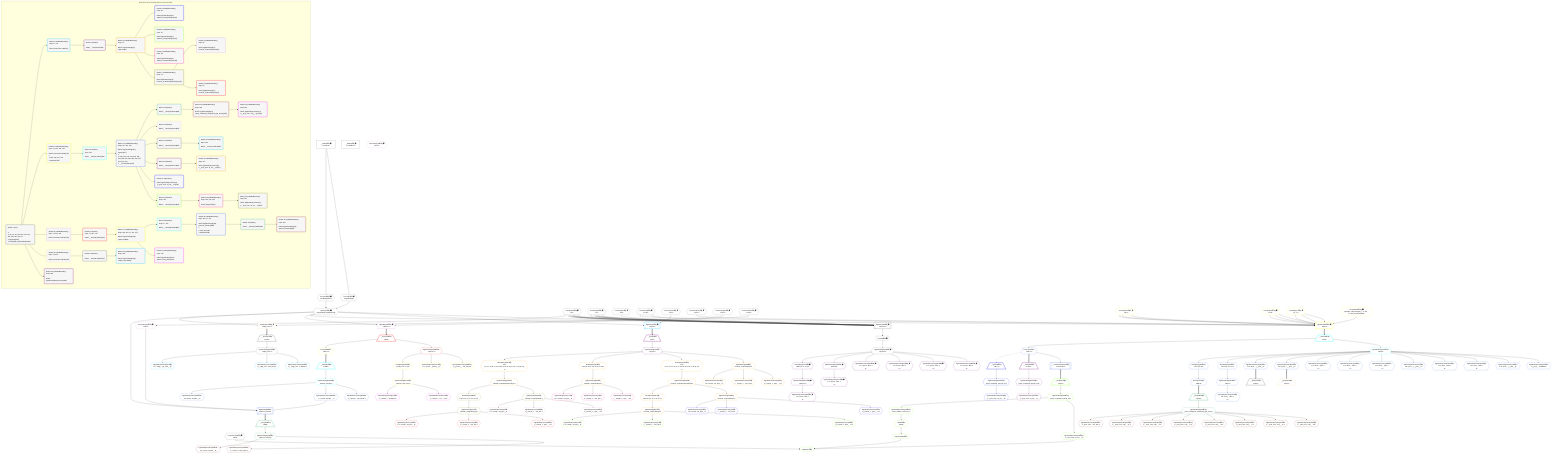 %%{init: {'themeVariables': { 'fontSize': '12px'}}}%%
graph TD
    classDef path fill:#eee,stroke:#000,color:#000
    classDef plan fill:#fff,stroke-width:1px,color:#000
    classDef itemplan fill:#fff,stroke-width:2px,color:#000
    classDef unbatchedplan fill:#dff,stroke-width:1px,color:#000
    classDef sideeffectplan fill:#fcc,stroke-width:2px,color:#000
    classDef bucket fill:#f6f6f6,color:#000,stroke-width:2px,text-align:left


    %% plan dependencies
    PgSelect334[["PgSelect[334∈0] ➊<br />ᐸpersonᐳ"]]:::plan
    Object17{{"Object[17∈0] ➊<br />ᐸ{pgSettings,withPgClient}ᐳ"}}:::plan
    Constant431{{"Constant[431∈0] ➊<br />ᐸ1ᐳ"}}:::plan
    Constant434{{"Constant[434∈0] ➊<br />ᐸ7ᐳ"}}:::plan
    Constant430{{"Constant[430∈0] ➊<br />ᐸ8ᐳ"}}:::plan
    Constant145{{"Constant[145∈0] ➊<br />ᐸnullᐳ"}}:::plan
    Object17 & Constant431 & Constant431 & Constant434 & Constant431 & Constant430 & Constant434 & Constant431 & Constant434 & Constant431 & Constant434 & Constant431 & Constant145 & Constant434 & Constant431 & Constant434 --> PgSelect334
    Access15{{"Access[15∈0] ➊<br />ᐸ2.pgSettingsᐳ"}}:::plan
    Access16{{"Access[16∈0] ➊<br />ᐸ2.withPgClientᐳ"}}:::plan
    Access15 & Access16 --> Object17
    __Value2["__Value[2∈0] ➊<br />ᐸcontextᐳ"]:::plan
    __Value2 --> Access15
    __Value2 --> Access16
    First338{{"First[338∈0] ➊"}}:::plan
    PgSelect334 --> First338
    PgSelectSingle339{{"PgSelectSingle[339∈0] ➊<br />ᐸpersonᐳ"}}:::plan
    First338 --> PgSelectSingle339
    __Value4["__Value[4∈0] ➊<br />ᐸrootValueᐳ"]:::plan
    Connection18{{"Connection[18∈0] ➊<br />ᐸ14ᐳ"}}:::plan
    Connection114{{"Connection[114∈0] ➊<br />ᐸ110ᐳ"}}:::plan
    Connection223{{"Connection[223∈0] ➊<br />ᐸ219ᐳ"}}:::plan
    Connection261{{"Connection[261∈0] ➊<br />ᐸ257ᐳ"}}:::plan
    Connection325{{"Connection[325∈0] ➊<br />ᐸ321ᐳ"}}:::plan
    PgSelect19[["PgSelect[19∈1] ➊<br />ᐸtypesᐳ"]]:::plan
    Object17 & Connection18 --> PgSelect19
    __Item20[/"__Item[20∈2]<br />ᐸ19ᐳ"\]:::itemplan
    PgSelect19 ==> __Item20
    PgSelectSingle21{{"PgSelectSingle[21∈2]<br />ᐸtypesᐳ"}}:::plan
    __Item20 --> PgSelectSingle21
    PgSelectSingle28{{"PgSelectSingle[28∈3]<br />ᐸfrmcdc_compoundTypeᐳ"}}:::plan
    PgSelectSingle21 --> PgSelectSingle28
    PgClassExpression29{{"PgClassExpression[29∈3]<br />ᐸ__frmcdc_c...type__.”a”ᐳ"}}:::plan
    PgSelectSingle28 --> PgClassExpression29
    PgClassExpression30{{"PgClassExpression[30∈3]<br />ᐸ__frmcdc_c....”foo_bar”ᐳ"}}:::plan
    PgSelectSingle28 --> PgClassExpression30
    PgClassExpression32{{"PgClassExpression[32∈3]<br />ᐸ”c”.”compo...nd_type__)ᐳ"}}:::plan
    PgSelectSingle28 --> PgClassExpression32
    PgSelectSingle39{{"PgSelectSingle[39∈3]<br />ᐸfrmcdc_nestedCompoundTypeᐳ"}}:::plan
    RemapKeys392{{"RemapKeys[392∈3]<br />ᐸ21:{”0”:4,”1”:5,”2”:6,”3”:7,”4”:8,”5”:9,”6”:10,”7”:11,”8”:12}ᐳ"}}:::plan
    RemapKeys392 --> PgSelectSingle39
    PgSelectSingle46{{"PgSelectSingle[46∈3]<br />ᐸfrmcdc_compoundTypeᐳ"}}:::plan
    PgSelectSingle39 --> PgSelectSingle46
    PgSelectSingle57{{"PgSelectSingle[57∈3]<br />ᐸfrmcdc_compoundTypeᐳ"}}:::plan
    RemapKeys390{{"RemapKeys[390∈3]<br />ᐸ39:{”0”:4,”1”:5,”2”:6,”3”:7}ᐳ"}}:::plan
    RemapKeys390 --> PgSelectSingle57
    PgSelectSingle68{{"PgSelectSingle[68∈3]<br />ᐸfrmcdc_compoundTypeᐳ"}}:::plan
    RemapKeys394{{"RemapKeys[394∈3]<br />ᐸ21:{”0”:13,”1”:14,”2”:15,”3”:16}ᐳ"}}:::plan
    RemapKeys394 --> PgSelectSingle68
    PgSelectSingle79{{"PgSelectSingle[79∈3]<br />ᐸfrmcdc_nestedCompoundTypeᐳ"}}:::plan
    RemapKeys400{{"RemapKeys[400∈3]<br />ᐸ21:{”0”:17,”1”:18,”2”:19,”3”:20,”4”:21,”5”:22,”6”:23,”7”:24,”8”:25}ᐳ"}}:::plan
    RemapKeys400 --> PgSelectSingle79
    PgSelectSingle39 --> RemapKeys390
    PgSelectSingle21 --> RemapKeys392
    PgSelectSingle21 --> RemapKeys394
    PgSelectSingle21 --> RemapKeys400
    PgClassExpression47{{"PgClassExpression[47∈4]<br />ᐸ__frmcdc_c...type__.”a”ᐳ"}}:::plan
    PgSelectSingle46 --> PgClassExpression47
    PgClassExpression48{{"PgClassExpression[48∈4]<br />ᐸ__frmcdc_c....”foo_bar”ᐳ"}}:::plan
    PgSelectSingle46 --> PgClassExpression48
    PgClassExpression50{{"PgClassExpression[50∈4]<br />ᐸ”c”.”compo...nd_type__)ᐳ"}}:::plan
    PgSelectSingle46 --> PgClassExpression50
    PgClassExpression58{{"PgClassExpression[58∈5]<br />ᐸ__frmcdc_c...type__.”a”ᐳ"}}:::plan
    PgSelectSingle57 --> PgClassExpression58
    PgClassExpression59{{"PgClassExpression[59∈5]<br />ᐸ__frmcdc_c....”foo_bar”ᐳ"}}:::plan
    PgSelectSingle57 --> PgClassExpression59
    PgClassExpression61{{"PgClassExpression[61∈5]<br />ᐸ”c”.”compo...nd_type__)ᐳ"}}:::plan
    PgSelectSingle57 --> PgClassExpression61
    PgClassExpression69{{"PgClassExpression[69∈6]<br />ᐸ__frmcdc_c...type__.”a”ᐳ"}}:::plan
    PgSelectSingle68 --> PgClassExpression69
    PgClassExpression70{{"PgClassExpression[70∈6]<br />ᐸ__frmcdc_c....”foo_bar”ᐳ"}}:::plan
    PgSelectSingle68 --> PgClassExpression70
    PgClassExpression72{{"PgClassExpression[72∈6]<br />ᐸ”c”.”compo...nd_type__)ᐳ"}}:::plan
    PgSelectSingle68 --> PgClassExpression72
    PgSelectSingle86{{"PgSelectSingle[86∈7]<br />ᐸfrmcdc_compoundTypeᐳ"}}:::plan
    PgSelectSingle79 --> PgSelectSingle86
    PgSelectSingle97{{"PgSelectSingle[97∈7]<br />ᐸfrmcdc_compoundTypeᐳ"}}:::plan
    RemapKeys398{{"RemapKeys[398∈7]<br />ᐸ79:{”0”:4,”1”:5,”2”:6,”3”:7}ᐳ"}}:::plan
    RemapKeys398 --> PgSelectSingle97
    PgSelectSingle79 --> RemapKeys398
    PgClassExpression87{{"PgClassExpression[87∈8]<br />ᐸ__frmcdc_c...type__.”a”ᐳ"}}:::plan
    PgSelectSingle86 --> PgClassExpression87
    PgClassExpression88{{"PgClassExpression[88∈8]<br />ᐸ__frmcdc_c....”foo_bar”ᐳ"}}:::plan
    PgSelectSingle86 --> PgClassExpression88
    PgClassExpression90{{"PgClassExpression[90∈8]<br />ᐸ”c”.”compo...nd_type__)ᐳ"}}:::plan
    PgSelectSingle86 --> PgClassExpression90
    PgClassExpression98{{"PgClassExpression[98∈9]<br />ᐸ__frmcdc_c...type__.”a”ᐳ"}}:::plan
    PgSelectSingle97 --> PgClassExpression98
    PgClassExpression99{{"PgClassExpression[99∈9]<br />ᐸ__frmcdc_c....”foo_bar”ᐳ"}}:::plan
    PgSelectSingle97 --> PgClassExpression99
    PgClassExpression101{{"PgClassExpression[101∈9]<br />ᐸ”c”.”compo...nd_type__)ᐳ"}}:::plan
    PgSelectSingle97 --> PgClassExpression101
    PgSelect115[["PgSelect[115∈10] ➊<br />ᐸpostᐳ"]]:::plan
    Constant415{{"Constant[415∈10] ➊<br />ᐸ15ᐳ"}}:::plan
    Constant416{{"Constant[416∈10] ➊<br />ᐸ20ᐳ"}}:::plan
    Constant417{{"Constant[417∈10] ➊<br />ᐸ'[...]'ᐳ"}}:::plan
    Constant447{{"Constant[447∈10] ➊<br />ᐸ[Object: null prototype] {   a: 419,   b: 'easy cheesy bakedᐳ"}}:::plan
    Object17 & Connection114 & Constant415 & Constant416 & Constant417 & Constant415 & Constant416 & Constant417 & Constant416 & Constant417 & Constant415 & Constant145 & Constant447 --> PgSelect115
    __Item116[/"__Item[116∈11]<br />ᐸ115ᐳ"\]:::itemplan
    PgSelect115 ==> __Item116
    PgSelectSingle117{{"PgSelectSingle[117∈11]<br />ᐸpostᐳ"}}:::plan
    __Item116 --> PgSelectSingle117
    PgClassExpression118{{"PgClassExpression[118∈12]<br />ᐸ__post__.”headline”ᐳ"}}:::plan
    PgSelectSingle117 --> PgClassExpression118
    PgClassExpression122{{"PgClassExpression[122∈12]<br />ᐸ”a”.”post_...(__post__)ᐳ"}}:::plan
    PgSelectSingle117 --> PgClassExpression122
    PgClassExpression126{{"PgClassExpression[126∈12]<br />ᐸ”a”.”post_...lder! */<br />)ᐳ"}}:::plan
    PgSelectSingle117 --> PgClassExpression126
    PgClassExpression130{{"PgClassExpression[130∈12]<br />ᐸ”a”.”post_...lder! */<br />)ᐳ"}}:::plan
    PgSelectSingle117 --> PgClassExpression130
    PgClassExpression134{{"PgClassExpression[134∈12]<br />ᐸ”a”.”post_...(__post__)ᐳ"}}:::plan
    PgSelectSingle117 --> PgClassExpression134
    PgClassExpression138{{"PgClassExpression[138∈12]<br />ᐸ”a”.”post_...lder! */<br />)ᐳ"}}:::plan
    PgSelectSingle117 --> PgClassExpression138
    PgClassExpression142{{"PgClassExpression[142∈12]<br />ᐸ”a”.”post_...lder! */<br />)ᐳ"}}:::plan
    PgSelectSingle117 --> PgClassExpression142
    PgSelectSingle152{{"PgSelectSingle[152∈12]<br />ᐸpostᐳ"}}:::plan
    RemapKeys402{{"RemapKeys[402∈12]<br />ᐸ117:{”0”:1,”1”:2}ᐳ"}}:::plan
    RemapKeys402 --> PgSelectSingle152
    PgClassExpression154{{"PgClassExpression[154∈12]<br />ᐸ”a”.”post_...lder! */<br />)ᐳ"}}:::plan
    PgSelectSingle152 --> PgClassExpression154
    PgClassExpression158{{"PgClassExpression[158∈12]<br />ᐸ”a”.”post_...lder! */<br />)ᐳ"}}:::plan
    PgSelectSingle117 --> PgClassExpression158
    PgClassExpression202{{"PgClassExpression[202∈12]<br />ᐸ”a”.”post_...(__post__)ᐳ"}}:::plan
    PgSelectSingle117 --> PgClassExpression202
    PgClassExpression205{{"PgClassExpression[205∈12]<br />ᐸ”a”.”post_...(__post__)ᐳ"}}:::plan
    PgSelectSingle117 --> PgClassExpression205
    __ListTransform235[["__ListTransform[235∈12]<br />ᐸeach:234ᐳ"]]:::plan
    Access407{{"Access[407∈12]<br />ᐸ116.4ᐳ"}}:::plan
    Access407 --> __ListTransform235
    PgSelectSingle117 --> RemapKeys402
    Access404{{"Access[404∈12]<br />ᐸ405.0ᐳ"}}:::plan
    RemapKeys405{{"RemapKeys[405∈12]<br />ᐸ117:{”0”:3}ᐳ"}}:::plan
    RemapKeys405 --> Access404
    PgSelectSingle117 --> RemapKeys405
    __Item116 --> Access407
    __Item188[/"__Item[188∈13]<br />ᐸ404ᐳ"\]:::itemplan
    Access404 ==> __Item188
    PgSelectSingle189{{"PgSelectSingle[189∈13]<br />ᐸpost_computed_compound_type_arrayᐳ"}}:::plan
    __Item188 --> PgSelectSingle189
    PgClassExpression190{{"PgClassExpression[190∈14]<br />ᐸ__post_com...rray__.”a”ᐳ"}}:::plan
    PgSelectSingle189 --> PgClassExpression190
    PgClassExpression191{{"PgClassExpression[191∈14]<br />ᐸ__post_com...rray__.”b”ᐳ"}}:::plan
    PgSelectSingle189 --> PgClassExpression191
    PgClassExpression192{{"PgClassExpression[192∈14]<br />ᐸ__post_com...rray__.”c”ᐳ"}}:::plan
    PgSelectSingle189 --> PgClassExpression192
    PgClassExpression193{{"PgClassExpression[193∈14]<br />ᐸ__post_com...rray__.”d”ᐳ"}}:::plan
    PgSelectSingle189 --> PgClassExpression193
    PgClassExpression194{{"PgClassExpression[194∈14]<br />ᐸ__post_com...rray__.”e”ᐳ"}}:::plan
    PgSelectSingle189 --> PgClassExpression194
    PgClassExpression195{{"PgClassExpression[195∈14]<br />ᐸ__post_com...rray__.”f”ᐳ"}}:::plan
    PgSelectSingle189 --> PgClassExpression195
    PgClassExpression196{{"PgClassExpression[196∈14]<br />ᐸ__post_com...rray__.”g”ᐳ"}}:::plan
    PgSelectSingle189 --> PgClassExpression196
    PgClassExpression200{{"PgClassExpression[200∈14]<br />ᐸ__post_com....”foo_bar”ᐳ"}}:::plan
    PgSelectSingle189 --> PgClassExpression200
    __Item203[/"__Item[203∈16]<br />ᐸ202ᐳ"\]:::itemplan
    PgClassExpression202 ==> __Item203
    __Item206[/"__Item[206∈17]<br />ᐸ205ᐳ"\]:::itemplan
    PgClassExpression205 ==> __Item206
    __Item225[/"__Item[225∈19]<br />ᐸ407ᐳ"\]:::itemplan
    Access407 ==> __Item225
    PgSelectSingle226{{"PgSelectSingle[226∈19]<br />ᐸpost_computed_interval_setᐳ"}}:::plan
    __Item225 --> PgSelectSingle226
    PgClassExpression227{{"PgClassExpression[227∈19]<br />ᐸ__post_com...al_set__.vᐳ"}}:::plan
    PgSelectSingle226 --> PgClassExpression227
    __Item236[/"__Item[236∈21]<br />ᐸ407ᐳ"\]:::itemplan
    Access407 -.-> __Item236
    PgSelectSingle237{{"PgSelectSingle[237∈21]<br />ᐸpost_computed_interval_setᐳ"}}:::plan
    __Item236 --> PgSelectSingle237
    PgClassExpression238{{"PgClassExpression[238∈21]<br />ᐸ__post_com...al_set__.vᐳ"}}:::plan
    PgSelectSingle237 --> PgClassExpression238
    Edge242{{"Edge[242∈22]"}}:::plan
    PgClassExpression241{{"PgClassExpression[241∈22]<br />ᐸ__post_com...al_set__.vᐳ"}}:::plan
    PgCursor243{{"PgCursor[243∈22]"}}:::plan
    PgClassExpression241 & PgCursor243 & Connection223 --> Edge242
    __Item239[/"__Item[239∈22]<br />ᐸ235ᐳ"\]:::itemplan
    __ListTransform235 ==> __Item239
    PgSelectSingle240{{"PgSelectSingle[240∈22]<br />ᐸpost_computed_interval_setᐳ"}}:::plan
    __Item239 --> PgSelectSingle240
    PgSelectSingle240 --> PgClassExpression241
    List245{{"List[245∈22]<br />ᐸ244ᐳ"}}:::plan
    List245 --> PgCursor243
    PgClassExpression244{{"PgClassExpression[244∈22]<br />ᐸrow_number...tion by 1)ᐳ"}}:::plan
    PgSelectSingle240 --> PgClassExpression244
    PgClassExpression244 --> List245
    PgSelect262[["PgSelect[262∈25] ➊<br />ᐸpersonᐳ"]]:::plan
    Object17 & Connection261 --> PgSelect262
    Connection297{{"Connection[297∈25] ➊<br />ᐸ293ᐳ"}}:::plan
    Constant431 --> Connection297
    Connection279{{"Connection[279∈25] ➊<br />ᐸ275ᐳ"}}:::plan
    __Item263[/"__Item[263∈26]<br />ᐸ262ᐳ"\]:::itemplan
    PgSelect262 ==> __Item263
    PgSelectSingle264{{"PgSelectSingle[264∈26]<br />ᐸpersonᐳ"}}:::plan
    __Item263 --> PgSelectSingle264
    PgClassExpression265{{"PgClassExpression[265∈27]<br />ᐸ__person__...full_name”ᐳ"}}:::plan
    PgSelectSingle264 --> PgClassExpression265
    PgClassExpression267{{"PgClassExpression[267∈27]<br />ᐸ”c”.”perso..._person__)ᐳ"}}:::plan
    PgSelectSingle264 --> PgClassExpression267
    PgSelectSingle310{{"PgSelectSingle[310∈27]<br />ᐸperson_first_postᐳ"}}:::plan
    RemapKeys409{{"RemapKeys[409∈27]<br />ᐸ264:{”0”:2,”1”:3}ᐳ"}}:::plan
    RemapKeys409 --> PgSelectSingle310
    Access408{{"Access[408∈27]<br />ᐸ263.1ᐳ"}}:::plan
    __Item263 --> Access408
    PgSelectSingle264 --> RemapKeys409
    __Item281[/"__Item[281∈28]<br />ᐸ408ᐳ"\]:::itemplan
    Access408 ==> __Item281
    PgSelectSingle282{{"PgSelectSingle[282∈28]<br />ᐸperson_friendsᐳ"}}:::plan
    __Item281 --> PgSelectSingle282
    PgSelect298[["PgSelect[298∈29]<br />ᐸperson_friendsᐳ"]]:::plan
    PgClassExpression284{{"PgClassExpression[284∈29]<br />ᐸ__person_friends__ᐳ"}}:::plan
    Object17 & PgClassExpression284 & Connection297 --> PgSelect298
    PgClassExpression283{{"PgClassExpression[283∈29]<br />ᐸ__person_f...full_name”ᐳ"}}:::plan
    PgSelectSingle282 --> PgClassExpression283
    PgSelectSingle282 --> PgClassExpression284
    PgClassExpression285{{"PgClassExpression[285∈29]<br />ᐸ”c”.”perso...friends__)ᐳ"}}:::plan
    PgSelectSingle282 --> PgClassExpression285
    __Item299[/"__Item[299∈30]<br />ᐸ298ᐳ"\]:::itemplan
    PgSelect298 ==> __Item299
    PgSelectSingle300{{"PgSelectSingle[300∈30]<br />ᐸperson_friendsᐳ"}}:::plan
    __Item299 --> PgSelectSingle300
    PgClassExpression301{{"PgClassExpression[301∈31]<br />ᐸ__person_f...full_name”ᐳ"}}:::plan
    PgSelectSingle300 --> PgClassExpression301
    PgClassExpression303{{"PgClassExpression[303∈31]<br />ᐸ”c”.”perso...friends__)ᐳ"}}:::plan
    PgSelectSingle300 --> PgClassExpression303
    PgClassExpression311{{"PgClassExpression[311∈32]<br />ᐸ__person_f...ost__.”id”ᐳ"}}:::plan
    PgSelectSingle310 --> PgClassExpression311
    PgClassExpression312{{"PgClassExpression[312∈32]<br />ᐸ__person_f...”headline”ᐳ"}}:::plan
    PgSelectSingle310 --> PgClassExpression312
    PgSelect326[["PgSelect[326∈33] ➊<br />ᐸedge_caseᐳ"]]:::plan
    Object17 & Connection325 --> PgSelect326
    __Item327[/"__Item[327∈34]<br />ᐸ326ᐳ"\]:::itemplan
    PgSelect326 ==> __Item327
    PgSelectSingle328{{"PgSelectSingle[328∈34]<br />ᐸedge_caseᐳ"}}:::plan
    __Item327 --> PgSelectSingle328
    PgClassExpression329{{"PgClassExpression[329∈35]<br />ᐸ__edge_cas...s_default”ᐳ"}}:::plan
    PgSelectSingle328 --> PgClassExpression329
    PgClassExpression330{{"PgClassExpression[330∈35]<br />ᐸ__edge_cas...cast_easy”ᐳ"}}:::plan
    PgSelectSingle328 --> PgClassExpression330
    PgClassExpression332{{"PgClassExpression[332∈35]<br />ᐸ”c”.”edge_...ge_case__)ᐳ"}}:::plan
    PgSelectSingle328 --> PgClassExpression332
    PgClassExpression344{{"PgClassExpression[344∈36] ➊<br />ᐸ”c”.”perso...lder! */<br />)ᐳ"}}:::plan
    PgSelectSingle339 --> PgClassExpression344
    PgClassExpression349{{"PgClassExpression[349∈36] ➊<br />ᐸ”c”.”perso...lder! */<br />)ᐳ"}}:::plan
    PgSelectSingle339 --> PgClassExpression349
    PgClassExpression354{{"PgClassExpression[354∈36] ➊<br />ᐸ”c”.”perso...lder! */<br />)ᐳ"}}:::plan
    PgSelectSingle339 --> PgClassExpression354
    PgClassExpression359{{"PgClassExpression[359∈36] ➊<br />ᐸ”c”.”perso...lder! */<br />)ᐳ"}}:::plan
    PgSelectSingle339 --> PgClassExpression359
    PgSelectSingle370{{"PgSelectSingle[370∈36] ➊<br />ᐸpersonᐳ"}}:::plan
    PgSelectSingle339 --> PgSelectSingle370
    PgClassExpression372{{"PgClassExpression[372∈36] ➊<br />ᐸ”c”.”perso...lder! */<br />)ᐳ"}}:::plan
    PgSelectSingle370 --> PgClassExpression372
    PgSelectSingle383{{"PgSelectSingle[383∈36] ➊<br />ᐸpersonᐳ"}}:::plan
    RemapKeys413{{"RemapKeys[413∈36] ➊<br />ᐸ339:{”0”:2,”1”:3}ᐳ"}}:::plan
    RemapKeys413 --> PgSelectSingle383
    PgClassExpression385{{"PgClassExpression[385∈36] ➊<br />ᐸ”c”.”perso...lder! */<br />)ᐳ"}}:::plan
    PgSelectSingle383 --> PgClassExpression385
    PgSelectSingle339 --> RemapKeys413

    %% define steps

    subgraph "Buckets for queries/v4/procedure-computed-fields"
    Bucket0("Bucket 0 (root)<br /><br />1: <br />ᐳ: 15, 16, 18, 114, 145, 223, 261, 325, 430, 431, 434, 17<br />2: PgSelect[334]<br />ᐳ: First[338], PgSelectSingle[339]"):::bucket
    classDef bucket0 stroke:#696969
    class Bucket0,__Value2,__Value4,Access15,Access16,Object17,Connection18,Connection114,Constant145,Connection223,Connection261,Connection325,PgSelect334,First338,PgSelectSingle339,Constant430,Constant431,Constant434 bucket0
    Bucket1("Bucket 1 (nullableBoundary)<br />Deps: 17, 18<br /><br />ROOT Connectionᐸ14ᐳ[18]"):::bucket
    classDef bucket1 stroke:#00bfff
    class Bucket1,PgSelect19 bucket1
    Bucket2("Bucket 2 (listItem)<br /><br />ROOT __Item{2}ᐸ19ᐳ[20]"):::bucket
    classDef bucket2 stroke:#7f007f
    class Bucket2,__Item20,PgSelectSingle21 bucket2
    Bucket3("Bucket 3 (nullableBoundary)<br />Deps: 21<br /><br />ROOT PgSelectSingle{2}ᐸtypesᐳ[21]"):::bucket
    classDef bucket3 stroke:#ffa500
    class Bucket3,PgSelectSingle28,PgClassExpression29,PgClassExpression30,PgClassExpression32,PgSelectSingle39,PgSelectSingle46,PgSelectSingle57,PgSelectSingle68,PgSelectSingle79,RemapKeys390,RemapKeys392,RemapKeys394,RemapKeys400 bucket3
    Bucket4("Bucket 4 (nullableBoundary)<br />Deps: 46<br /><br />ROOT PgSelectSingle{3}ᐸfrmcdc_compoundTypeᐳ[46]"):::bucket
    classDef bucket4 stroke:#0000ff
    class Bucket4,PgClassExpression47,PgClassExpression48,PgClassExpression50 bucket4
    Bucket5("Bucket 5 (nullableBoundary)<br />Deps: 57<br /><br />ROOT PgSelectSingle{3}ᐸfrmcdc_compoundTypeᐳ[57]"):::bucket
    classDef bucket5 stroke:#7fff00
    class Bucket5,PgClassExpression58,PgClassExpression59,PgClassExpression61 bucket5
    Bucket6("Bucket 6 (nullableBoundary)<br />Deps: 68<br /><br />ROOT PgSelectSingle{3}ᐸfrmcdc_compoundTypeᐳ[68]"):::bucket
    classDef bucket6 stroke:#ff1493
    class Bucket6,PgClassExpression69,PgClassExpression70,PgClassExpression72 bucket6
    Bucket7("Bucket 7 (nullableBoundary)<br />Deps: 79<br /><br />ROOT PgSelectSingle{3}ᐸfrmcdc_nestedCompoundTypeᐳ[79]"):::bucket
    classDef bucket7 stroke:#808000
    class Bucket7,PgSelectSingle86,PgSelectSingle97,RemapKeys398 bucket7
    Bucket8("Bucket 8 (nullableBoundary)<br />Deps: 86<br /><br />ROOT PgSelectSingle{7}ᐸfrmcdc_compoundTypeᐳ[86]"):::bucket
    classDef bucket8 stroke:#dda0dd
    class Bucket8,PgClassExpression87,PgClassExpression88,PgClassExpression90 bucket8
    Bucket9("Bucket 9 (nullableBoundary)<br />Deps: 97<br /><br />ROOT PgSelectSingle{7}ᐸfrmcdc_compoundTypeᐳ[97]"):::bucket
    classDef bucket9 stroke:#ff0000
    class Bucket9,PgClassExpression98,PgClassExpression99,PgClassExpression101 bucket9
    Bucket10("Bucket 10 (nullableBoundary)<br />Deps: 17, 114, 145, 223<br /><br />ROOT Connectionᐸ110ᐳ[114]<br />1: <br />ᐳ: 415, 416, 417, 447<br />2: PgSelect[115]"):::bucket
    classDef bucket10 stroke:#ffff00
    class Bucket10,PgSelect115,Constant415,Constant416,Constant417,Constant447 bucket10
    Bucket11("Bucket 11 (listItem)<br />Deps: 223<br /><br />ROOT __Item{11}ᐸ115ᐳ[116]"):::bucket
    classDef bucket11 stroke:#00ffff
    class Bucket11,__Item116,PgSelectSingle117 bucket11
    Bucket12("Bucket 12 (nullableBoundary)<br />Deps: 117, 116, 223<br /><br />ROOT PgSelectSingle{11}ᐸpostᐳ[117]<br />1: <br />ᐳ: 118, 122, 126, 130, 134, 138, 142, 158, 202, 205, 402, 405, 407, 152, 154, 404<br />2: __ListTransform[235]"):::bucket
    classDef bucket12 stroke:#4169e1
    class Bucket12,PgClassExpression118,PgClassExpression122,PgClassExpression126,PgClassExpression130,PgClassExpression134,PgClassExpression138,PgClassExpression142,PgSelectSingle152,PgClassExpression154,PgClassExpression158,PgClassExpression202,PgClassExpression205,__ListTransform235,RemapKeys402,Access404,RemapKeys405,Access407 bucket12
    Bucket13("Bucket 13 (listItem)<br /><br />ROOT __Item{13}ᐸ404ᐳ[188]"):::bucket
    classDef bucket13 stroke:#3cb371
    class Bucket13,__Item188,PgSelectSingle189 bucket13
    Bucket14("Bucket 14 (nullableBoundary)<br />Deps: 189<br /><br />ROOT PgSelectSingle{13}ᐸpost_computed_compound_type_arrayᐳ[189]"):::bucket
    classDef bucket14 stroke:#a52a2a
    class Bucket14,PgClassExpression190,PgClassExpression191,PgClassExpression192,PgClassExpression193,PgClassExpression194,PgClassExpression195,PgClassExpression196,PgClassExpression200 bucket14
    Bucket15("Bucket 15 (nullableBoundary)<br />Deps: 196<br /><br />ROOT PgClassExpression{14}ᐸ__post_com...rray__.”g”ᐳ[196]"):::bucket
    classDef bucket15 stroke:#ff00ff
    class Bucket15 bucket15
    Bucket16("Bucket 16 (listItem)<br /><br />ROOT __Item{16}ᐸ202ᐳ[203]"):::bucket
    classDef bucket16 stroke:#f5deb3
    class Bucket16,__Item203 bucket16
    Bucket17("Bucket 17 (listItem)<br /><br />ROOT __Item{17}ᐸ205ᐳ[206]"):::bucket
    classDef bucket17 stroke:#696969
    class Bucket17,__Item206 bucket17
    Bucket18("Bucket 18 (nullableBoundary)<br />Deps: 206<br /><br />ROOT __Item{17}ᐸ205ᐳ[206]"):::bucket
    classDef bucket18 stroke:#00bfff
    class Bucket18 bucket18
    Bucket19("Bucket 19 (listItem)<br /><br />ROOT __Item{19}ᐸ407ᐳ[225]"):::bucket
    classDef bucket19 stroke:#7f007f
    class Bucket19,__Item225,PgSelectSingle226,PgClassExpression227 bucket19
    Bucket20("Bucket 20 (nullableBoundary)<br />Deps: 227<br /><br />ROOT PgClassExpression{19}ᐸ__post_com...al_set__.vᐳ[227]"):::bucket
    classDef bucket20 stroke:#ffa500
    class Bucket20 bucket20
    Bucket21("Bucket 21 (subroutine)<br /><br />ROOT PgClassExpression{21}ᐸ__post_com...al_set__.vᐳ[238]"):::bucket
    classDef bucket21 stroke:#0000ff
    class Bucket21,__Item236,PgSelectSingle237,PgClassExpression238 bucket21
    Bucket22("Bucket 22 (listItem)<br />Deps: 223<br /><br />ROOT __Item{22}ᐸ235ᐳ[239]"):::bucket
    classDef bucket22 stroke:#7fff00
    class Bucket22,__Item239,PgSelectSingle240,PgClassExpression241,Edge242,PgCursor243,PgClassExpression244,List245 bucket22
    Bucket23("Bucket 23 (nullableBoundary)<br />Deps: 242, 241, 243<br /><br />ROOT Edge{22}[242]"):::bucket
    classDef bucket23 stroke:#ff1493
    class Bucket23 bucket23
    Bucket24("Bucket 24 (nullableBoundary)<br />Deps: 241<br /><br />ROOT PgClassExpression{22}ᐸ__post_com...al_set__.vᐳ[241]"):::bucket
    classDef bucket24 stroke:#808000
    class Bucket24 bucket24
    Bucket25("Bucket 25 (nullableBoundary)<br />Deps: 17, 261, 431<br /><br />ROOT Connectionᐸ257ᐳ[261]"):::bucket
    classDef bucket25 stroke:#dda0dd
    class Bucket25,PgSelect262,Connection279,Connection297 bucket25
    Bucket26("Bucket 26 (listItem)<br />Deps: 17, 297, 279<br /><br />ROOT __Item{26}ᐸ262ᐳ[263]"):::bucket
    classDef bucket26 stroke:#ff0000
    class Bucket26,__Item263,PgSelectSingle264 bucket26
    Bucket27("Bucket 27 (nullableBoundary)<br />Deps: 264, 263, 17, 297, 279<br /><br />ROOT PgSelectSingle{26}ᐸpersonᐳ[264]"):::bucket
    classDef bucket27 stroke:#ffff00
    class Bucket27,PgClassExpression265,PgClassExpression267,PgSelectSingle310,Access408,RemapKeys409 bucket27
    Bucket28("Bucket 28 (listItem)<br />Deps: 17, 297<br /><br />ROOT __Item{28}ᐸ408ᐳ[281]"):::bucket
    classDef bucket28 stroke:#00ffff
    class Bucket28,__Item281,PgSelectSingle282 bucket28
    Bucket29("Bucket 29 (nullableBoundary)<br />Deps: 282, 17, 297<br /><br />ROOT PgSelectSingle{28}ᐸperson_friendsᐳ[282]<br />1: <br />ᐳ: 283, 284, 285<br />2: PgSelect[298]"):::bucket
    classDef bucket29 stroke:#4169e1
    class Bucket29,PgClassExpression283,PgClassExpression284,PgClassExpression285,PgSelect298 bucket29
    Bucket30("Bucket 30 (listItem)<br /><br />ROOT __Item{30}ᐸ298ᐳ[299]"):::bucket
    classDef bucket30 stroke:#3cb371
    class Bucket30,__Item299,PgSelectSingle300 bucket30
    Bucket31("Bucket 31 (nullableBoundary)<br />Deps: 300<br /><br />ROOT PgSelectSingle{30}ᐸperson_friendsᐳ[300]"):::bucket
    classDef bucket31 stroke:#a52a2a
    class Bucket31,PgClassExpression301,PgClassExpression303 bucket31
    Bucket32("Bucket 32 (nullableBoundary)<br />Deps: 310<br /><br />ROOT PgSelectSingle{27}ᐸperson_first_postᐳ[310]"):::bucket
    classDef bucket32 stroke:#ff00ff
    class Bucket32,PgClassExpression311,PgClassExpression312 bucket32
    Bucket33("Bucket 33 (nullableBoundary)<br />Deps: 17, 325<br /><br />ROOT Connectionᐸ321ᐳ[325]"):::bucket
    classDef bucket33 stroke:#f5deb3
    class Bucket33,PgSelect326 bucket33
    Bucket34("Bucket 34 (listItem)<br /><br />ROOT __Item{34}ᐸ326ᐳ[327]"):::bucket
    classDef bucket34 stroke:#696969
    class Bucket34,__Item327,PgSelectSingle328 bucket34
    Bucket35("Bucket 35 (nullableBoundary)<br />Deps: 328<br /><br />ROOT PgSelectSingle{34}ᐸedge_caseᐳ[328]"):::bucket
    classDef bucket35 stroke:#00bfff
    class Bucket35,PgClassExpression329,PgClassExpression330,PgClassExpression332 bucket35
    Bucket36("Bucket 36 (nullableBoundary)<br />Deps: 339<br /><br />ROOT PgSelectSingleᐸpersonᐳ[339]"):::bucket
    classDef bucket36 stroke:#7f007f
    class Bucket36,PgClassExpression344,PgClassExpression349,PgClassExpression354,PgClassExpression359,PgSelectSingle370,PgClassExpression372,PgSelectSingle383,PgClassExpression385,RemapKeys413 bucket36
    Bucket0 --> Bucket1 & Bucket10 & Bucket25 & Bucket33 & Bucket36
    Bucket1 --> Bucket2
    Bucket2 --> Bucket3
    Bucket3 --> Bucket4 & Bucket5 & Bucket6 & Bucket7
    Bucket7 --> Bucket8 & Bucket9
    Bucket10 --> Bucket11
    Bucket11 --> Bucket12
    Bucket12 --> Bucket13 & Bucket16 & Bucket17 & Bucket19 & Bucket21 & Bucket22
    Bucket13 --> Bucket14
    Bucket14 --> Bucket15
    Bucket17 --> Bucket18
    Bucket19 --> Bucket20
    Bucket22 --> Bucket23
    Bucket23 --> Bucket24
    Bucket25 --> Bucket26
    Bucket26 --> Bucket27
    Bucket27 --> Bucket28 & Bucket32
    Bucket28 --> Bucket29
    Bucket29 --> Bucket30
    Bucket30 --> Bucket31
    Bucket33 --> Bucket34
    Bucket34 --> Bucket35
    end